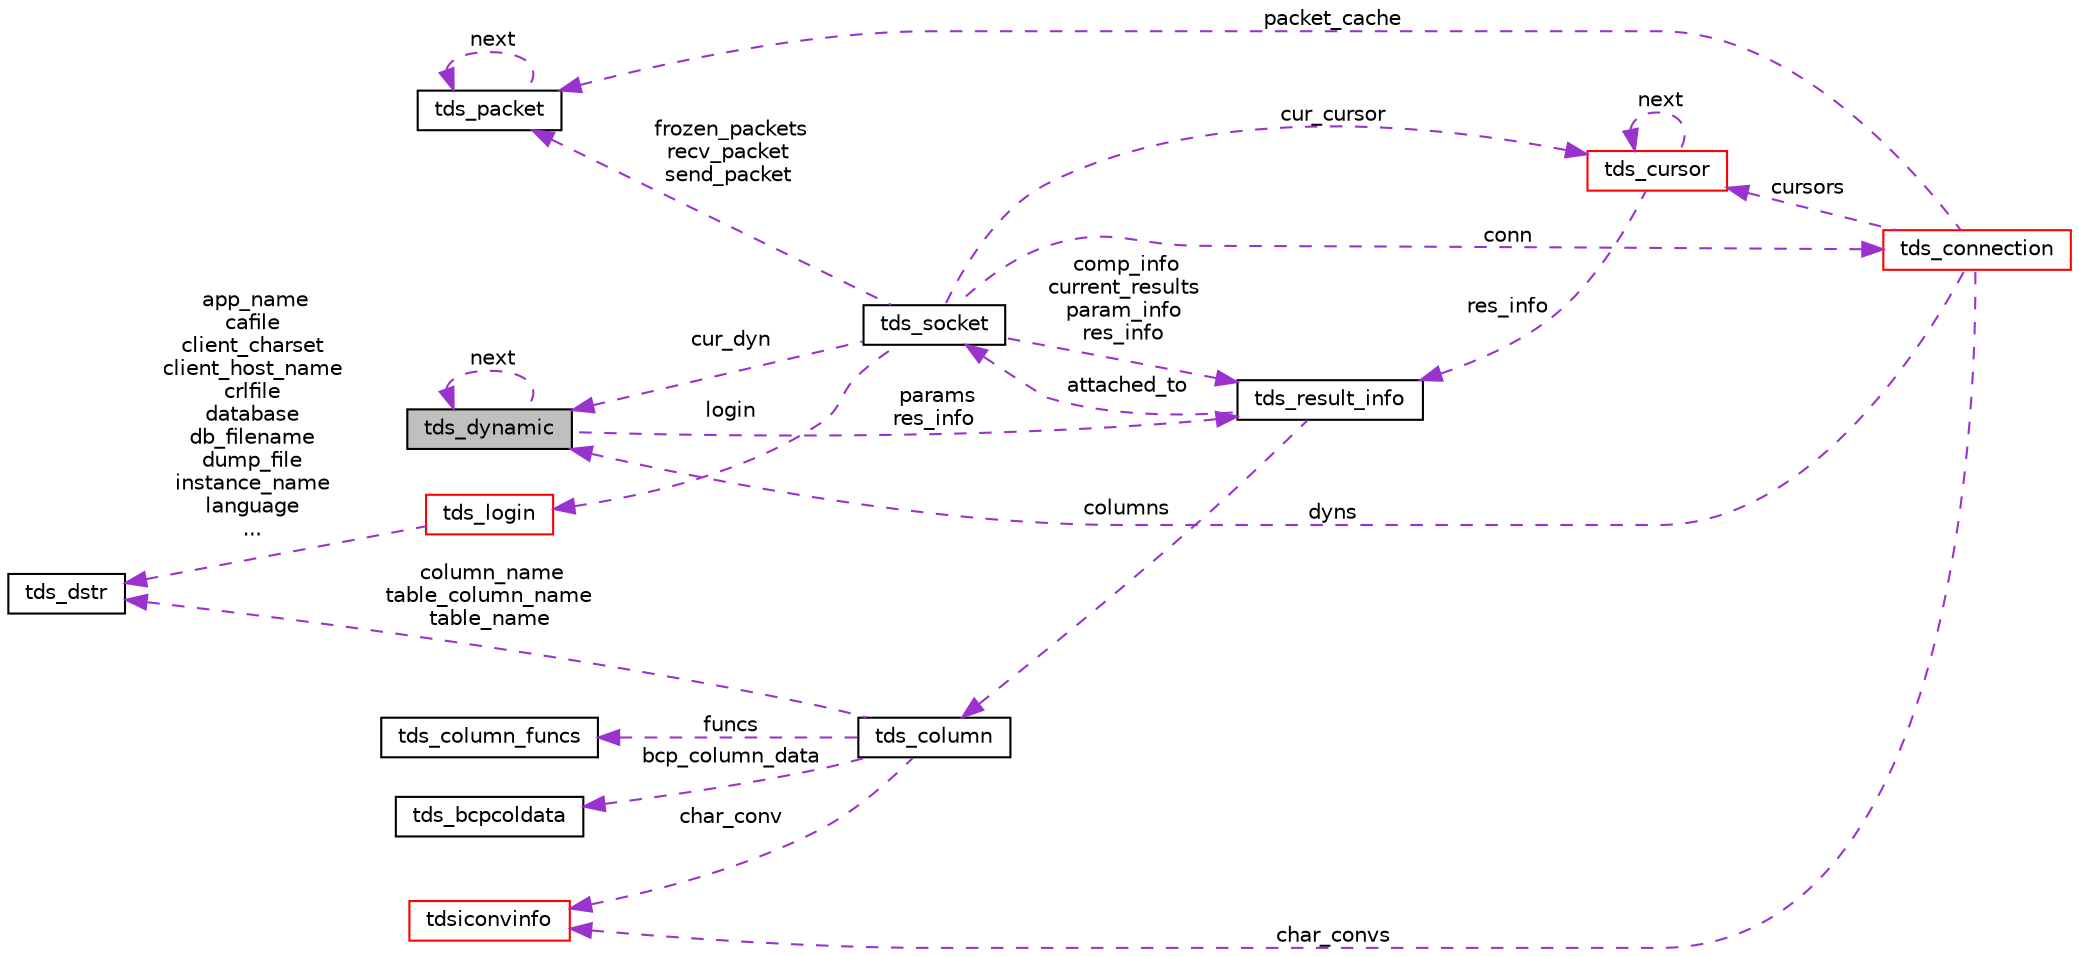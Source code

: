 digraph "tds_dynamic"
{
 // LATEX_PDF_SIZE
  edge [fontname="Helvetica",fontsize="10",labelfontname="Helvetica",labelfontsize="10"];
  node [fontname="Helvetica",fontsize="10",shape=record];
  rankdir="LR";
  Node1 [label="tds_dynamic",height=0.2,width=0.4,color="black", fillcolor="grey75", style="filled", fontcolor="black",tooltip="Holds information for a dynamic (also called prepared) query."];
  Node1 -> Node1 [dir="back",color="darkorchid3",fontsize="10",style="dashed",label=" next" ,fontname="Helvetica"];
  Node2 -> Node1 [dir="back",color="darkorchid3",fontsize="10",style="dashed",label=" params\nres_info" ,fontname="Helvetica"];
  Node2 [label="tds_result_info",height=0.2,width=0.4,color="black", fillcolor="white", style="filled",URL="$a01183.html",tooltip="Hold information for any results."];
  Node3 -> Node2 [dir="back",color="darkorchid3",fontsize="10",style="dashed",label=" attached_to" ,fontname="Helvetica"];
  Node3 [label="tds_socket",height=0.2,width=0.4,color="black", fillcolor="white", style="filled",URL="$a01235.html",tooltip="Information for a server connection."];
  Node4 -> Node3 [dir="back",color="darkorchid3",fontsize="10",style="dashed",label=" login" ,fontname="Helvetica"];
  Node4 [label="tds_login",height=0.2,width=0.4,color="red", fillcolor="white", style="filled",URL="$a01143.html",tooltip=" "];
  Node7 -> Node4 [dir="back",color="darkorchid3",fontsize="10",style="dashed",label=" app_name\ncafile\nclient_charset\nclient_host_name\ncrlfile\ndatabase\ndb_filename\ndump_file\ninstance_name\nlanguage\n..." ,fontname="Helvetica"];
  Node7 [label="tds_dstr",height=0.2,width=0.4,color="black", fillcolor="white", style="filled",URL="$a01283.html",tooltip="Structure to hold a string."];
  Node8 -> Node3 [dir="back",color="darkorchid3",fontsize="10",style="dashed",label=" frozen_packets\nrecv_packet\nsend_packet" ,fontname="Helvetica"];
  Node8 [label="tds_packet",height=0.2,width=0.4,color="black", fillcolor="white", style="filled",URL="$a01223.html",tooltip=" "];
  Node8 -> Node8 [dir="back",color="darkorchid3",fontsize="10",style="dashed",label=" next" ,fontname="Helvetica"];
  Node1 -> Node3 [dir="back",color="darkorchid3",fontsize="10",style="dashed",label=" cur_dyn" ,fontname="Helvetica"];
  Node2 -> Node3 [dir="back",color="darkorchid3",fontsize="10",style="dashed",label=" comp_info\ncurrent_results\nparam_info\nres_info" ,fontname="Helvetica"];
  Node9 -> Node3 [dir="back",color="darkorchid3",fontsize="10",style="dashed",label=" cur_cursor" ,fontname="Helvetica"];
  Node9 [label="tds_cursor",height=0.2,width=0.4,color="red", fillcolor="white", style="filled",URL="$a01199.html",tooltip="Holds informations about a cursor."];
  Node2 -> Node9 [dir="back",color="darkorchid3",fontsize="10",style="dashed",label=" res_info" ,fontname="Helvetica"];
  Node9 -> Node9 [dir="back",color="darkorchid3",fontsize="10",style="dashed",label=" next" ,fontname="Helvetica"];
  Node11 -> Node3 [dir="back",color="darkorchid3",fontsize="10",style="dashed",label=" conn" ,fontname="Helvetica"];
  Node11 [label="tds_connection",height=0.2,width=0.4,color="red", fillcolor="white", style="filled",URL="$a01231.html",tooltip=" "];
  Node8 -> Node11 [dir="back",color="darkorchid3",fontsize="10",style="dashed",label=" packet_cache" ,fontname="Helvetica"];
  Node1 -> Node11 [dir="back",color="darkorchid3",fontsize="10",style="dashed",label=" dyns" ,fontname="Helvetica"];
  Node17 -> Node11 [dir="back",color="darkorchid3",fontsize="10",style="dashed",label=" char_convs" ,fontname="Helvetica"];
  Node17 [label="tdsiconvinfo",height=0.2,width=0.4,color="red", fillcolor="white", style="filled",URL="$a00983.html",tooltip=" "];
  Node9 -> Node11 [dir="back",color="darkorchid3",fontsize="10",style="dashed",label=" cursors" ,fontname="Helvetica"];
  Node21 -> Node2 [dir="back",color="darkorchid3",fontsize="10",style="dashed",label=" columns" ,fontname="Helvetica"];
  Node21 [label="tds_column",height=0.2,width=0.4,color="black", fillcolor="white", style="filled",URL="$a01175.html",tooltip="Metadata about columns in regular and compute rows."];
  Node17 -> Node21 [dir="back",color="darkorchid3",fontsize="10",style="dashed",label=" char_conv" ,fontname="Helvetica"];
  Node7 -> Node21 [dir="back",color="darkorchid3",fontsize="10",style="dashed",label=" column_name\ntable_column_name\ntable_name" ,fontname="Helvetica"];
  Node22 -> Node21 [dir="back",color="darkorchid3",fontsize="10",style="dashed",label=" funcs" ,fontname="Helvetica"];
  Node22 [label="tds_column_funcs",height=0.2,width=0.4,color="black", fillcolor="white", style="filled",URL="$a01171.html",tooltip=" "];
  Node23 -> Node21 [dir="back",color="darkorchid3",fontsize="10",style="dashed",label=" bcp_column_data" ,fontname="Helvetica"];
  Node23 [label="tds_bcpcoldata",height=0.2,width=0.4,color="black", fillcolor="white", style="filled",URL="$a01167.html",tooltip=" "];
}
